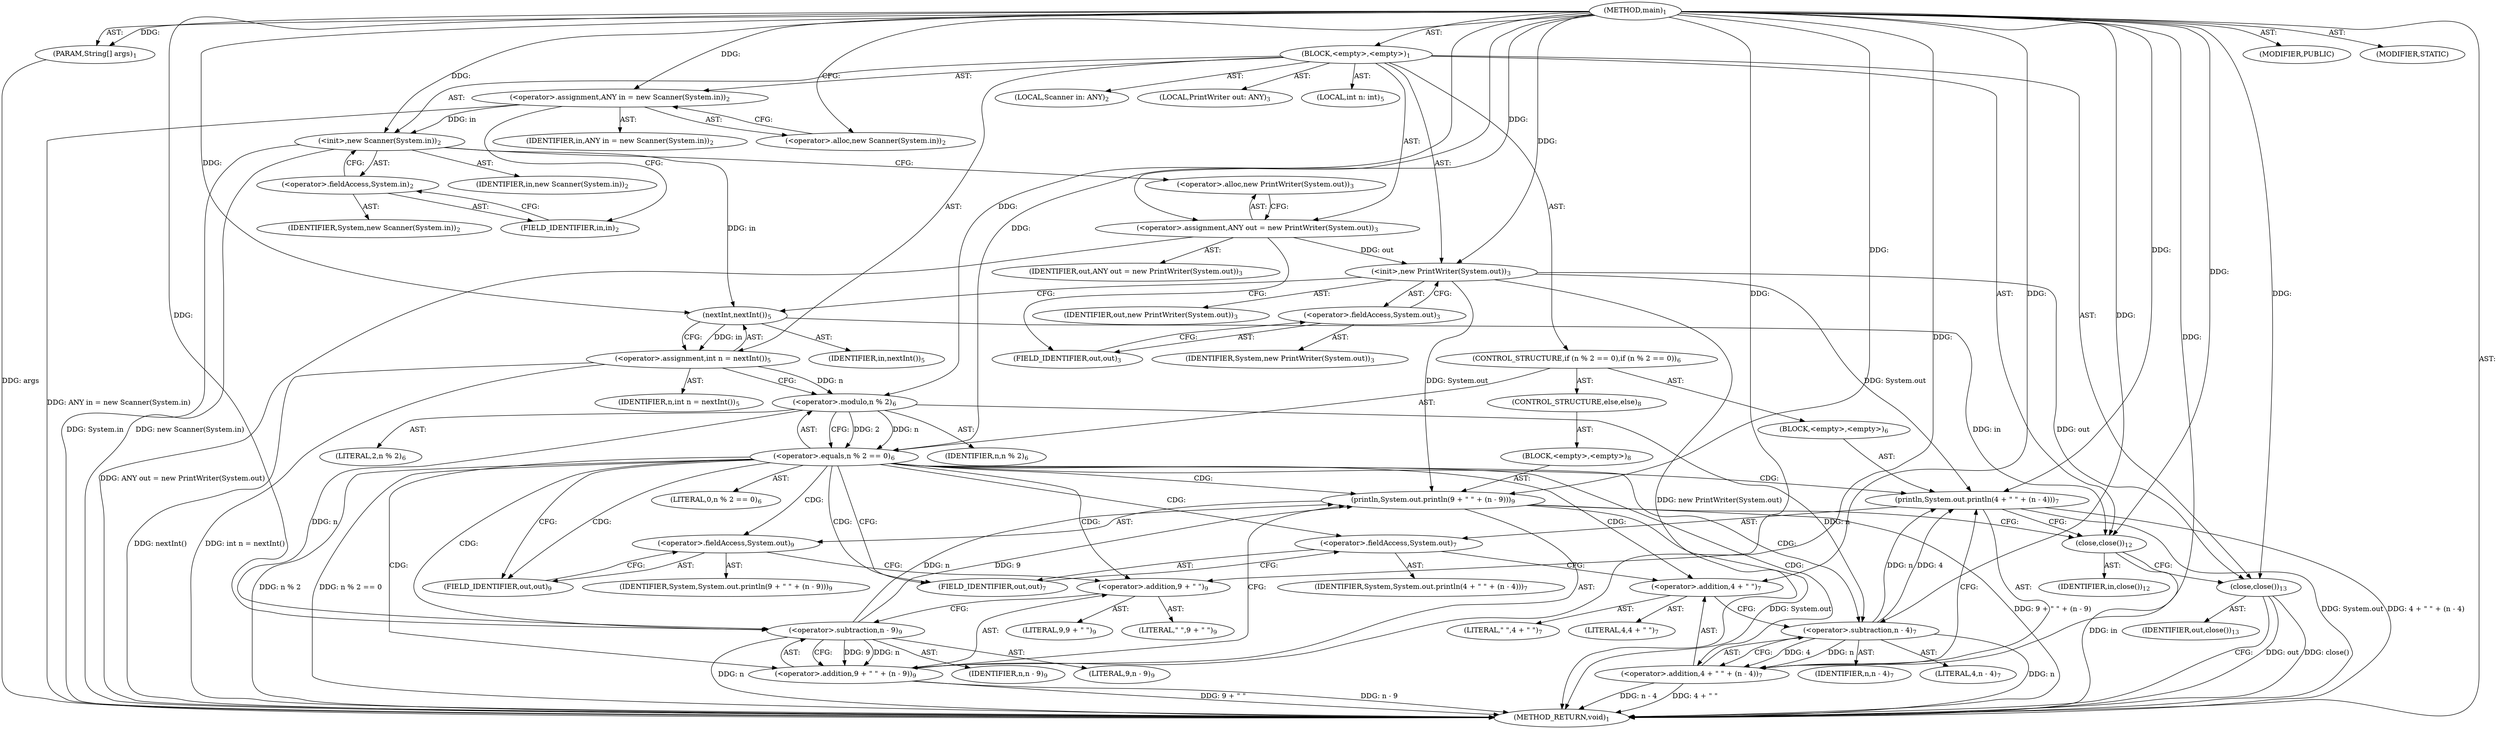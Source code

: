 digraph "main" {  
"21" [label = <(METHOD,main)<SUB>1</SUB>> ]
"22" [label = <(PARAM,String[] args)<SUB>1</SUB>> ]
"23" [label = <(BLOCK,&lt;empty&gt;,&lt;empty&gt;)<SUB>1</SUB>> ]
"4" [label = <(LOCAL,Scanner in: ANY)<SUB>2</SUB>> ]
"24" [label = <(&lt;operator&gt;.assignment,ANY in = new Scanner(System.in))<SUB>2</SUB>> ]
"25" [label = <(IDENTIFIER,in,ANY in = new Scanner(System.in))<SUB>2</SUB>> ]
"26" [label = <(&lt;operator&gt;.alloc,new Scanner(System.in))<SUB>2</SUB>> ]
"27" [label = <(&lt;init&gt;,new Scanner(System.in))<SUB>2</SUB>> ]
"3" [label = <(IDENTIFIER,in,new Scanner(System.in))<SUB>2</SUB>> ]
"28" [label = <(&lt;operator&gt;.fieldAccess,System.in)<SUB>2</SUB>> ]
"29" [label = <(IDENTIFIER,System,new Scanner(System.in))<SUB>2</SUB>> ]
"30" [label = <(FIELD_IDENTIFIER,in,in)<SUB>2</SUB>> ]
"6" [label = <(LOCAL,PrintWriter out: ANY)<SUB>3</SUB>> ]
"31" [label = <(&lt;operator&gt;.assignment,ANY out = new PrintWriter(System.out))<SUB>3</SUB>> ]
"32" [label = <(IDENTIFIER,out,ANY out = new PrintWriter(System.out))<SUB>3</SUB>> ]
"33" [label = <(&lt;operator&gt;.alloc,new PrintWriter(System.out))<SUB>3</SUB>> ]
"34" [label = <(&lt;init&gt;,new PrintWriter(System.out))<SUB>3</SUB>> ]
"5" [label = <(IDENTIFIER,out,new PrintWriter(System.out))<SUB>3</SUB>> ]
"35" [label = <(&lt;operator&gt;.fieldAccess,System.out)<SUB>3</SUB>> ]
"36" [label = <(IDENTIFIER,System,new PrintWriter(System.out))<SUB>3</SUB>> ]
"37" [label = <(FIELD_IDENTIFIER,out,out)<SUB>3</SUB>> ]
"38" [label = <(LOCAL,int n: int)<SUB>5</SUB>> ]
"39" [label = <(&lt;operator&gt;.assignment,int n = nextInt())<SUB>5</SUB>> ]
"40" [label = <(IDENTIFIER,n,int n = nextInt())<SUB>5</SUB>> ]
"41" [label = <(nextInt,nextInt())<SUB>5</SUB>> ]
"42" [label = <(IDENTIFIER,in,nextInt())<SUB>5</SUB>> ]
"43" [label = <(CONTROL_STRUCTURE,if (n % 2 == 0),if (n % 2 == 0))<SUB>6</SUB>> ]
"44" [label = <(&lt;operator&gt;.equals,n % 2 == 0)<SUB>6</SUB>> ]
"45" [label = <(&lt;operator&gt;.modulo,n % 2)<SUB>6</SUB>> ]
"46" [label = <(IDENTIFIER,n,n % 2)<SUB>6</SUB>> ]
"47" [label = <(LITERAL,2,n % 2)<SUB>6</SUB>> ]
"48" [label = <(LITERAL,0,n % 2 == 0)<SUB>6</SUB>> ]
"49" [label = <(BLOCK,&lt;empty&gt;,&lt;empty&gt;)<SUB>6</SUB>> ]
"50" [label = <(println,System.out.println(4 + &quot; &quot; + (n - 4)))<SUB>7</SUB>> ]
"51" [label = <(&lt;operator&gt;.fieldAccess,System.out)<SUB>7</SUB>> ]
"52" [label = <(IDENTIFIER,System,System.out.println(4 + &quot; &quot; + (n - 4)))<SUB>7</SUB>> ]
"53" [label = <(FIELD_IDENTIFIER,out,out)<SUB>7</SUB>> ]
"54" [label = <(&lt;operator&gt;.addition,4 + &quot; &quot; + (n - 4))<SUB>7</SUB>> ]
"55" [label = <(&lt;operator&gt;.addition,4 + &quot; &quot;)<SUB>7</SUB>> ]
"56" [label = <(LITERAL,4,4 + &quot; &quot;)<SUB>7</SUB>> ]
"57" [label = <(LITERAL,&quot; &quot;,4 + &quot; &quot;)<SUB>7</SUB>> ]
"58" [label = <(&lt;operator&gt;.subtraction,n - 4)<SUB>7</SUB>> ]
"59" [label = <(IDENTIFIER,n,n - 4)<SUB>7</SUB>> ]
"60" [label = <(LITERAL,4,n - 4)<SUB>7</SUB>> ]
"61" [label = <(CONTROL_STRUCTURE,else,else)<SUB>8</SUB>> ]
"62" [label = <(BLOCK,&lt;empty&gt;,&lt;empty&gt;)<SUB>8</SUB>> ]
"63" [label = <(println,System.out.println(9 + &quot; &quot; + (n - 9)))<SUB>9</SUB>> ]
"64" [label = <(&lt;operator&gt;.fieldAccess,System.out)<SUB>9</SUB>> ]
"65" [label = <(IDENTIFIER,System,System.out.println(9 + &quot; &quot; + (n - 9)))<SUB>9</SUB>> ]
"66" [label = <(FIELD_IDENTIFIER,out,out)<SUB>9</SUB>> ]
"67" [label = <(&lt;operator&gt;.addition,9 + &quot; &quot; + (n - 9))<SUB>9</SUB>> ]
"68" [label = <(&lt;operator&gt;.addition,9 + &quot; &quot;)<SUB>9</SUB>> ]
"69" [label = <(LITERAL,9,9 + &quot; &quot;)<SUB>9</SUB>> ]
"70" [label = <(LITERAL,&quot; &quot;,9 + &quot; &quot;)<SUB>9</SUB>> ]
"71" [label = <(&lt;operator&gt;.subtraction,n - 9)<SUB>9</SUB>> ]
"72" [label = <(IDENTIFIER,n,n - 9)<SUB>9</SUB>> ]
"73" [label = <(LITERAL,9,n - 9)<SUB>9</SUB>> ]
"74" [label = <(close,close())<SUB>12</SUB>> ]
"75" [label = <(IDENTIFIER,in,close())<SUB>12</SUB>> ]
"76" [label = <(close,close())<SUB>13</SUB>> ]
"77" [label = <(IDENTIFIER,out,close())<SUB>13</SUB>> ]
"78" [label = <(MODIFIER,PUBLIC)> ]
"79" [label = <(MODIFIER,STATIC)> ]
"80" [label = <(METHOD_RETURN,void)<SUB>1</SUB>> ]
  "21" -> "22"  [ label = "AST: "] 
  "21" -> "23"  [ label = "AST: "] 
  "21" -> "78"  [ label = "AST: "] 
  "21" -> "79"  [ label = "AST: "] 
  "21" -> "80"  [ label = "AST: "] 
  "23" -> "4"  [ label = "AST: "] 
  "23" -> "24"  [ label = "AST: "] 
  "23" -> "27"  [ label = "AST: "] 
  "23" -> "6"  [ label = "AST: "] 
  "23" -> "31"  [ label = "AST: "] 
  "23" -> "34"  [ label = "AST: "] 
  "23" -> "38"  [ label = "AST: "] 
  "23" -> "39"  [ label = "AST: "] 
  "23" -> "43"  [ label = "AST: "] 
  "23" -> "74"  [ label = "AST: "] 
  "23" -> "76"  [ label = "AST: "] 
  "24" -> "25"  [ label = "AST: "] 
  "24" -> "26"  [ label = "AST: "] 
  "27" -> "3"  [ label = "AST: "] 
  "27" -> "28"  [ label = "AST: "] 
  "28" -> "29"  [ label = "AST: "] 
  "28" -> "30"  [ label = "AST: "] 
  "31" -> "32"  [ label = "AST: "] 
  "31" -> "33"  [ label = "AST: "] 
  "34" -> "5"  [ label = "AST: "] 
  "34" -> "35"  [ label = "AST: "] 
  "35" -> "36"  [ label = "AST: "] 
  "35" -> "37"  [ label = "AST: "] 
  "39" -> "40"  [ label = "AST: "] 
  "39" -> "41"  [ label = "AST: "] 
  "41" -> "42"  [ label = "AST: "] 
  "43" -> "44"  [ label = "AST: "] 
  "43" -> "49"  [ label = "AST: "] 
  "43" -> "61"  [ label = "AST: "] 
  "44" -> "45"  [ label = "AST: "] 
  "44" -> "48"  [ label = "AST: "] 
  "45" -> "46"  [ label = "AST: "] 
  "45" -> "47"  [ label = "AST: "] 
  "49" -> "50"  [ label = "AST: "] 
  "50" -> "51"  [ label = "AST: "] 
  "50" -> "54"  [ label = "AST: "] 
  "51" -> "52"  [ label = "AST: "] 
  "51" -> "53"  [ label = "AST: "] 
  "54" -> "55"  [ label = "AST: "] 
  "54" -> "58"  [ label = "AST: "] 
  "55" -> "56"  [ label = "AST: "] 
  "55" -> "57"  [ label = "AST: "] 
  "58" -> "59"  [ label = "AST: "] 
  "58" -> "60"  [ label = "AST: "] 
  "61" -> "62"  [ label = "AST: "] 
  "62" -> "63"  [ label = "AST: "] 
  "63" -> "64"  [ label = "AST: "] 
  "63" -> "67"  [ label = "AST: "] 
  "64" -> "65"  [ label = "AST: "] 
  "64" -> "66"  [ label = "AST: "] 
  "67" -> "68"  [ label = "AST: "] 
  "67" -> "71"  [ label = "AST: "] 
  "68" -> "69"  [ label = "AST: "] 
  "68" -> "70"  [ label = "AST: "] 
  "71" -> "72"  [ label = "AST: "] 
  "71" -> "73"  [ label = "AST: "] 
  "74" -> "75"  [ label = "AST: "] 
  "76" -> "77"  [ label = "AST: "] 
  "24" -> "30"  [ label = "CFG: "] 
  "27" -> "33"  [ label = "CFG: "] 
  "31" -> "37"  [ label = "CFG: "] 
  "34" -> "41"  [ label = "CFG: "] 
  "39" -> "45"  [ label = "CFG: "] 
  "74" -> "76"  [ label = "CFG: "] 
  "76" -> "80"  [ label = "CFG: "] 
  "26" -> "24"  [ label = "CFG: "] 
  "28" -> "27"  [ label = "CFG: "] 
  "33" -> "31"  [ label = "CFG: "] 
  "35" -> "34"  [ label = "CFG: "] 
  "41" -> "39"  [ label = "CFG: "] 
  "44" -> "53"  [ label = "CFG: "] 
  "44" -> "66"  [ label = "CFG: "] 
  "30" -> "28"  [ label = "CFG: "] 
  "37" -> "35"  [ label = "CFG: "] 
  "45" -> "44"  [ label = "CFG: "] 
  "50" -> "74"  [ label = "CFG: "] 
  "51" -> "55"  [ label = "CFG: "] 
  "54" -> "50"  [ label = "CFG: "] 
  "63" -> "74"  [ label = "CFG: "] 
  "53" -> "51"  [ label = "CFG: "] 
  "55" -> "58"  [ label = "CFG: "] 
  "58" -> "54"  [ label = "CFG: "] 
  "64" -> "68"  [ label = "CFG: "] 
  "67" -> "63"  [ label = "CFG: "] 
  "66" -> "64"  [ label = "CFG: "] 
  "68" -> "71"  [ label = "CFG: "] 
  "71" -> "67"  [ label = "CFG: "] 
  "21" -> "26"  [ label = "CFG: "] 
  "22" -> "80"  [ label = "DDG: args"] 
  "24" -> "80"  [ label = "DDG: ANY in = new Scanner(System.in)"] 
  "27" -> "80"  [ label = "DDG: System.in"] 
  "27" -> "80"  [ label = "DDG: new Scanner(System.in)"] 
  "31" -> "80"  [ label = "DDG: ANY out = new PrintWriter(System.out)"] 
  "34" -> "80"  [ label = "DDG: new PrintWriter(System.out)"] 
  "39" -> "80"  [ label = "DDG: nextInt()"] 
  "39" -> "80"  [ label = "DDG: int n = nextInt()"] 
  "44" -> "80"  [ label = "DDG: n % 2"] 
  "44" -> "80"  [ label = "DDG: n % 2 == 0"] 
  "63" -> "80"  [ label = "DDG: System.out"] 
  "67" -> "80"  [ label = "DDG: 9 + &quot; &quot;"] 
  "71" -> "80"  [ label = "DDG: n"] 
  "67" -> "80"  [ label = "DDG: n - 9"] 
  "63" -> "80"  [ label = "DDG: 9 + &quot; &quot; + (n - 9)"] 
  "50" -> "80"  [ label = "DDG: System.out"] 
  "54" -> "80"  [ label = "DDG: 4 + &quot; &quot;"] 
  "58" -> "80"  [ label = "DDG: n"] 
  "54" -> "80"  [ label = "DDG: n - 4"] 
  "50" -> "80"  [ label = "DDG: 4 + &quot; &quot; + (n - 4)"] 
  "74" -> "80"  [ label = "DDG: in"] 
  "76" -> "80"  [ label = "DDG: out"] 
  "76" -> "80"  [ label = "DDG: close()"] 
  "21" -> "22"  [ label = "DDG: "] 
  "21" -> "24"  [ label = "DDG: "] 
  "21" -> "31"  [ label = "DDG: "] 
  "41" -> "39"  [ label = "DDG: in"] 
  "24" -> "27"  [ label = "DDG: in"] 
  "21" -> "27"  [ label = "DDG: "] 
  "31" -> "34"  [ label = "DDG: out"] 
  "21" -> "34"  [ label = "DDG: "] 
  "41" -> "74"  [ label = "DDG: in"] 
  "21" -> "74"  [ label = "DDG: "] 
  "34" -> "76"  [ label = "DDG: out"] 
  "21" -> "76"  [ label = "DDG: "] 
  "27" -> "41"  [ label = "DDG: in"] 
  "21" -> "41"  [ label = "DDG: "] 
  "45" -> "44"  [ label = "DDG: n"] 
  "45" -> "44"  [ label = "DDG: 2"] 
  "21" -> "44"  [ label = "DDG: "] 
  "39" -> "45"  [ label = "DDG: n"] 
  "21" -> "45"  [ label = "DDG: "] 
  "34" -> "50"  [ label = "DDG: System.out"] 
  "21" -> "50"  [ label = "DDG: "] 
  "58" -> "50"  [ label = "DDG: n"] 
  "58" -> "50"  [ label = "DDG: 4"] 
  "21" -> "54"  [ label = "DDG: "] 
  "58" -> "54"  [ label = "DDG: n"] 
  "58" -> "54"  [ label = "DDG: 4"] 
  "34" -> "63"  [ label = "DDG: System.out"] 
  "21" -> "63"  [ label = "DDG: "] 
  "71" -> "63"  [ label = "DDG: n"] 
  "71" -> "63"  [ label = "DDG: 9"] 
  "21" -> "55"  [ label = "DDG: "] 
  "45" -> "58"  [ label = "DDG: n"] 
  "21" -> "58"  [ label = "DDG: "] 
  "21" -> "67"  [ label = "DDG: "] 
  "71" -> "67"  [ label = "DDG: n"] 
  "71" -> "67"  [ label = "DDG: 9"] 
  "21" -> "68"  [ label = "DDG: "] 
  "45" -> "71"  [ label = "DDG: n"] 
  "21" -> "71"  [ label = "DDG: "] 
  "44" -> "58"  [ label = "CDG: "] 
  "44" -> "68"  [ label = "CDG: "] 
  "44" -> "50"  [ label = "CDG: "] 
  "44" -> "64"  [ label = "CDG: "] 
  "44" -> "51"  [ label = "CDG: "] 
  "44" -> "66"  [ label = "CDG: "] 
  "44" -> "71"  [ label = "CDG: "] 
  "44" -> "55"  [ label = "CDG: "] 
  "44" -> "53"  [ label = "CDG: "] 
  "44" -> "67"  [ label = "CDG: "] 
  "44" -> "54"  [ label = "CDG: "] 
  "44" -> "63"  [ label = "CDG: "] 
}
